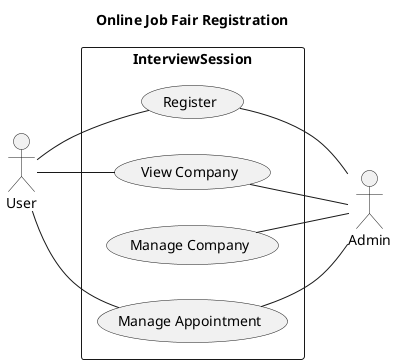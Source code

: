 @startuml

left to right direction

title "Online Job Fair Registration"

actor Admin as A
actor User as U


rectangle InterviewSession {
    U -- (Register)
    (Register) -- A
    U -- (View Company)
    (View Company) -- A
    (Manage Company) -- A
    U -- (Manage Appointment)
    (Manage Appointment) -- A
}


@enduml
